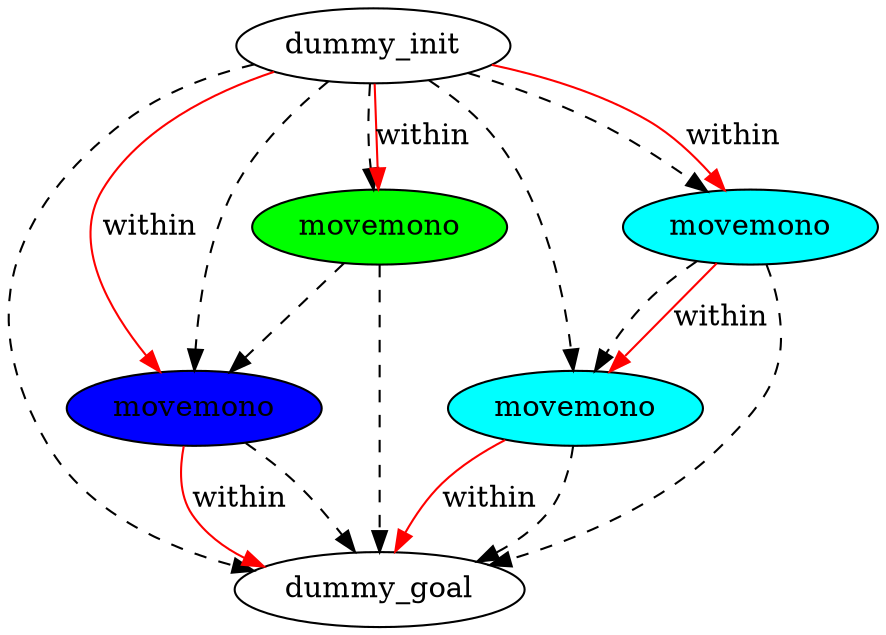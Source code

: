 digraph {
	"454c976e-c5bc-10a9-6cf4-090928349f05" [label=dummy_init fillcolor=white style=filled]
	"bb4400f1-8baa-fca5-a47d-5fb6893bfecf" [label=dummy_goal fillcolor=white style=filled]
	"e61219b5-73ac-a6e1-dc21-0944e84511a2" [label=movemono fillcolor=cyan style=filled]
	"37b71c72-b9e2-f6e0-2ea6-4fad153f7fee" [label=movemono fillcolor=blue style=filled]
	"030b23db-bfbe-9ca3-f610-350b76f53b65" [label=movemono fillcolor=cyan style=filled]
	"ca33dd84-58c2-77f1-5b68-d4ee2f9997c3" [label=movemono fillcolor=green style=filled]
	"454c976e-c5bc-10a9-6cf4-090928349f05" -> "bb4400f1-8baa-fca5-a47d-5fb6893bfecf" [color=black style=dashed]
	"ca33dd84-58c2-77f1-5b68-d4ee2f9997c3" -> "bb4400f1-8baa-fca5-a47d-5fb6893bfecf" [color=black style=dashed]
	"454c976e-c5bc-10a9-6cf4-090928349f05" -> "e61219b5-73ac-a6e1-dc21-0944e84511a2" [color=black style=dashed]
	"030b23db-bfbe-9ca3-f610-350b76f53b65" -> "e61219b5-73ac-a6e1-dc21-0944e84511a2" [color=black style=dashed]
	"030b23db-bfbe-9ca3-f610-350b76f53b65" -> "bb4400f1-8baa-fca5-a47d-5fb6893bfecf" [color=black style=dashed]
	"454c976e-c5bc-10a9-6cf4-090928349f05" -> "ca33dd84-58c2-77f1-5b68-d4ee2f9997c3" [color=black style=dashed]
	"e61219b5-73ac-a6e1-dc21-0944e84511a2" -> "bb4400f1-8baa-fca5-a47d-5fb6893bfecf" [color=black style=dashed]
	"454c976e-c5bc-10a9-6cf4-090928349f05" -> "030b23db-bfbe-9ca3-f610-350b76f53b65" [color=black style=dashed]
	"ca33dd84-58c2-77f1-5b68-d4ee2f9997c3" -> "37b71c72-b9e2-f6e0-2ea6-4fad153f7fee" [color=black style=dashed]
	"454c976e-c5bc-10a9-6cf4-090928349f05" -> "37b71c72-b9e2-f6e0-2ea6-4fad153f7fee" [color=black style=dashed]
	"37b71c72-b9e2-f6e0-2ea6-4fad153f7fee" -> "bb4400f1-8baa-fca5-a47d-5fb6893bfecf" [color=black style=dashed]
	"e61219b5-73ac-a6e1-dc21-0944e84511a2" -> "bb4400f1-8baa-fca5-a47d-5fb6893bfecf" [label=within color=red]
	"454c976e-c5bc-10a9-6cf4-090928349f05" -> "37b71c72-b9e2-f6e0-2ea6-4fad153f7fee" [label=within color=red]
	"454c976e-c5bc-10a9-6cf4-090928349f05" -> "ca33dd84-58c2-77f1-5b68-d4ee2f9997c3" [label=within color=red]
	"030b23db-bfbe-9ca3-f610-350b76f53b65" -> "e61219b5-73ac-a6e1-dc21-0944e84511a2" [label=within color=red]
	"37b71c72-b9e2-f6e0-2ea6-4fad153f7fee" -> "bb4400f1-8baa-fca5-a47d-5fb6893bfecf" [label=within color=red]
	"454c976e-c5bc-10a9-6cf4-090928349f05" -> "030b23db-bfbe-9ca3-f610-350b76f53b65" [label=within color=red]
}
